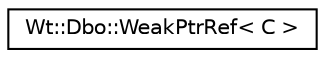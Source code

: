digraph "Graphical Class Hierarchy"
{
 // LATEX_PDF_SIZE
  edge [fontname="Helvetica",fontsize="10",labelfontname="Helvetica",labelfontsize="10"];
  node [fontname="Helvetica",fontsize="10",shape=record];
  rankdir="LR";
  Node0 [label="Wt::Dbo::WeakPtrRef\< C \>",height=0.2,width=0.4,color="black", fillcolor="white", style="filled",URL="$classWt_1_1Dbo_1_1WeakPtrRef.html",tooltip=" "];
}
